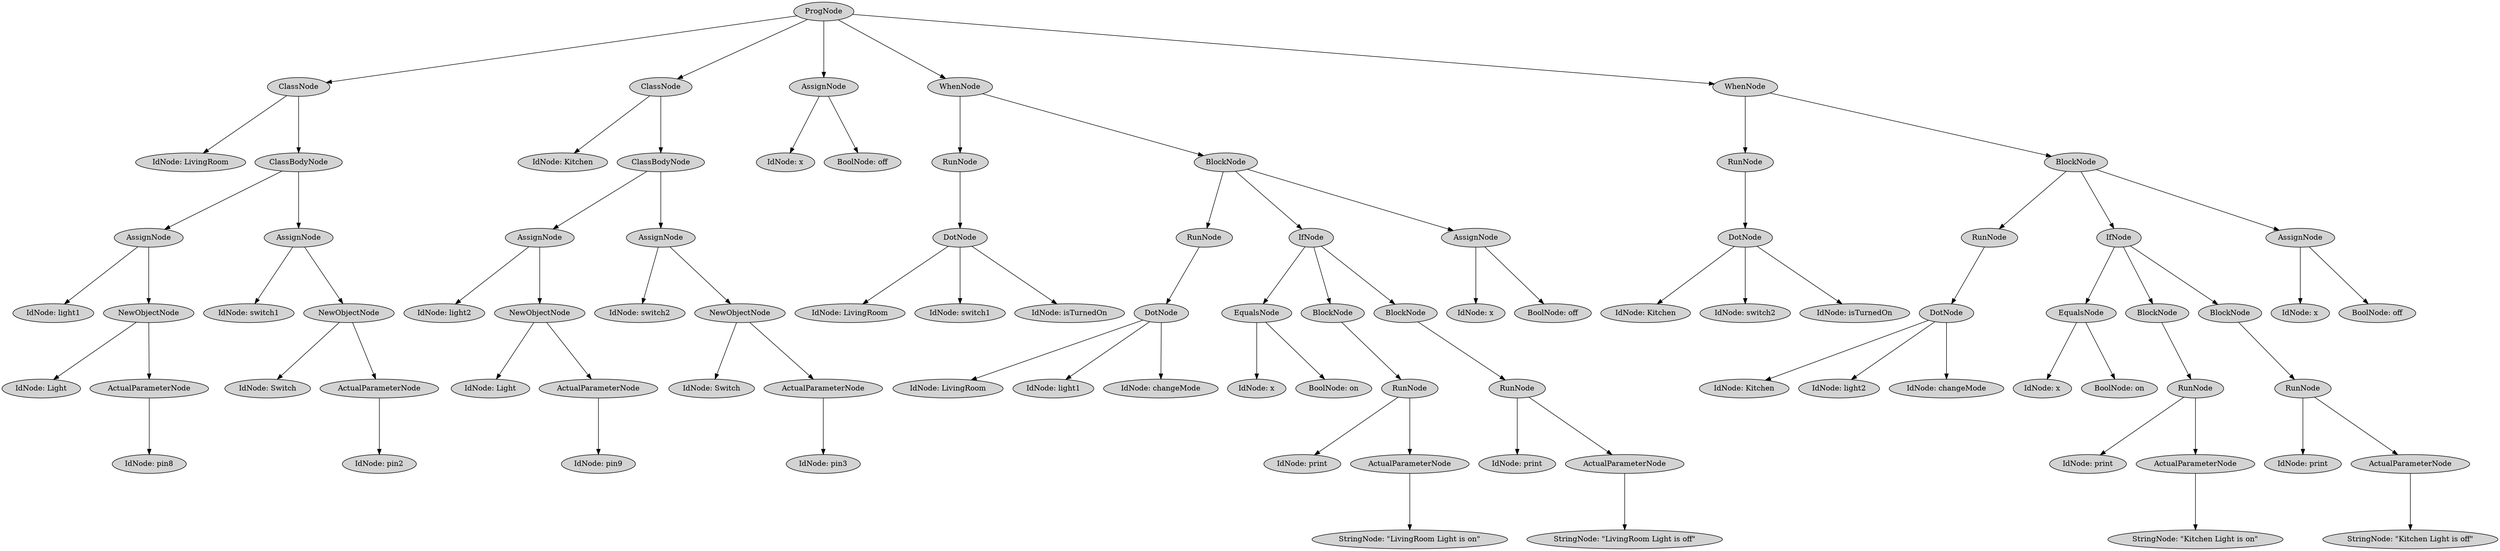 digraph G {
	graph [ranksep=1.5 ratio=fill]
	node [style=filled]
	3090875 [label=ProgNode]
	3090879 [label=ClassNode]
	3090875 -> 3090879
	3090867 [label="IdNode: LivingRoom"]
	3090879 -> 3090867
	3090873 [label=ClassBodyNode]
	3090879 -> 3090873
	3090883 [label=AssignNode]
	3090873 -> 3090883
	3090887 [label="IdNode: light1"]
	3090883 -> 3090887
	3090903 [label=NewObjectNode]
	3090883 -> 3090903
	3090907 [label="IdNode: Light"]
	3090903 -> 3090907
	3050117 [label=ActualParameterNode]
	3090903 -> 3050117
	3090929 [label="IdNode: pin8"]
	3050117 -> 3090929
	3090885 [label=AssignNode]
	3090873 -> 3090885
	3090893 [label="IdNode: switch1"]
	3090885 -> 3090893
	3090911 [label=NewObjectNode]
	3090885 -> 3090911
	3090915 [label="IdNode: Switch"]
	3090911 -> 3090915
	3090913 [label=ActualParameterNode]
	3090911 -> 3090913
	3090941 [label="IdNode: pin2"]
	3090913 -> 3090941
	3090877 [label=ClassNode]
	3090875 -> 3090877
	3090897 [label="IdNode: Kitchen"]
	3090877 -> 3090897
	3090891 [label=ClassBodyNode]
	3090877 -> 3090891
	3090895 [label=AssignNode]
	3090891 -> 3090895
	3090901 [label="IdNode: light2"]
	3090895 -> 3090901
	3090931 [label=NewObjectNode]
	3090895 -> 3090931
	3090927 [label="IdNode: Light"]
	3090931 -> 3090927
	3090935 [label=ActualParameterNode]
	3090931 -> 3090935
	3095057 [label="IdNode: pin9"]
	3090935 -> 3095057
	3090905 [label=AssignNode]
	3090891 -> 3090905
	3090921 [label="IdNode: switch2"]
	3090905 -> 3090921
	3090943 [label=NewObjectNode]
	3090905 -> 3090943
	3095045 [label="IdNode: Switch"]
	3090943 -> 3095045
	3095043 [label=ActualParameterNode]
	3090943 -> 3095043
	3095071 [label="IdNode: pin3"]
	3095043 -> 3095071
	3090909 [label=AssignNode]
	3090875 -> 3090909
	3090919 [label="IdNode: x"]
	3090909 -> 3090919
	3095059 [label="BoolNode: off"]
	3090909 -> 3095059
	3090923 [label=WhenNode]
	3090875 -> 3090923
	3095051 [label=RunNode]
	3090923 -> 3095051
	3095073 [label=DotNode]
	3095051 -> 3095073
	3095063 [label="IdNode: LivingRoom"]
	3095073 -> 3095063
	3095065 [label="IdNode: switch1"]
	3095073 -> 3095065
	3095075 [label="IdNode: isTurnedOn"]
	3095073 -> 3095075
	3090937 [label=BlockNode]
	3090923 -> 3090937
	3090925 [label=RunNode]
	3090937 -> 3090925
	3095061 [label=DotNode]
	3090925 -> 3095061
	3095047 [label="IdNode: LivingRoom"]
	3095061 -> 3095047
	3095053 [label="IdNode: light1"]
	3095061 -> 3095053
	3095067 [label="IdNode: changeMode"]
	3095061 -> 3095067
	3095049 [label=IfNode]
	3090937 -> 3095049
	3095079 [label=EqualsNode]
	3095049 -> 3095079
	3095093 [label="IdNode: x"]
	3095079 -> 3095093
	3095097 [label="BoolNode: on"]
	3095079 -> 3095097
	3095081 [label=BlockNode]
	3095049 -> 3095081
	3095077 [label=RunNode]
	3095081 -> 3095077
	3095089 [label="IdNode: print"]
	3095077 -> 3095089
	3095083 [label=ActualParameterNode]
	3095077 -> 3095083
	3095107 [label="StringNode: \"LivingRoom Light is on\""]
	3095083 -> 3095107
	3095095 [label=BlockNode]
	3095049 -> 3095095
	3095091 [label=RunNode]
	3095095 -> 3095091
	3095103 [label="IdNode: print"]
	3095091 -> 3095103
	3095099 [label=ActualParameterNode]
	3095091 -> 3095099
	3095121 [label="StringNode: \"LivingRoom Light is off\""]
	3095099 -> 3095121
	3095085 [label=AssignNode]
	3090937 -> 3095085
	3095111 [label="IdNode: x"]
	3095085 -> 3095111
	3095123 [label="BoolNode: off"]
	3095085 -> 3095123
	3090917 [label=WhenNode]
	3090875 -> 3090917
	3095115 [label=RunNode]
	3090917 -> 3095115
	3095131 [label=DotNode]
	3095115 -> 3095131
	3095125 [label="IdNode: Kitchen"]
	3095131 -> 3095125
	3095129 [label="IdNode: switch2"]
	3095131 -> 3095129
	3095133 [label="IdNode: isTurnedOn"]
	3095131 -> 3095133
	3090933 [label=BlockNode]
	3090917 -> 3090933
	3095109 [label=RunNode]
	3090933 -> 3095109
	3095119 [label=DotNode]
	3095109 -> 3095119
	3095105 [label="IdNode: Kitchen"]
	3095119 -> 3095105
	3095113 [label="IdNode: light2"]
	3095119 -> 3095113
	3095127 [label="IdNode: changeMode"]
	3095119 -> 3095127
	3095087 [label=IfNode]
	3090933 -> 3095087
	3095139 [label=EqualsNode]
	3095087 -> 3095139
	3095153 [label="IdNode: x"]
	3095139 -> 3095153
	3095157 [label="BoolNode: on"]
	3095139 -> 3095157
	3095141 [label=BlockNode]
	3095087 -> 3095141
	3095137 [label=RunNode]
	3095141 -> 3095137
	3095149 [label="IdNode: print"]
	3095137 -> 3095149
	3095143 [label=ActualParameterNode]
	3095137 -> 3095143
	3095167 [label="StringNode: \"Kitchen Light is on\""]
	3095143 -> 3095167
	3095155 [label=BlockNode]
	3095087 -> 3095155
	3095151 [label=RunNode]
	3095155 -> 3095151
	3095163 [label="IdNode: print"]
	3095151 -> 3095163
	3095159 [label=ActualParameterNode]
	3095151 -> 3095159
	3095181 [label="StringNode: \"Kitchen Light is off\""]
	3095159 -> 3095181
	3095145 [label=AssignNode]
	3090933 -> 3095145
	3095171 [label="IdNode: x"]
	3095145 -> 3095171
	3095183 [label="BoolNode: off"]
	3095145 -> 3095183
	overlap=false
}
